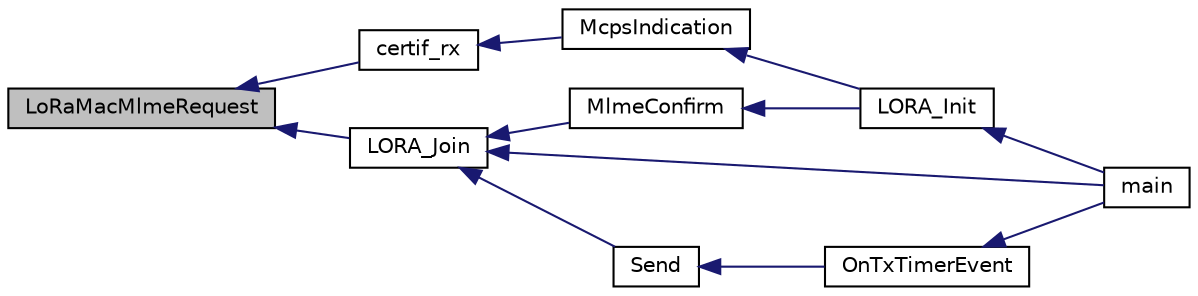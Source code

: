 digraph "LoRaMacMlmeRequest"
{
  edge [fontname="Helvetica",fontsize="10",labelfontname="Helvetica",labelfontsize="10"];
  node [fontname="Helvetica",fontsize="10",shape=record];
  rankdir="LR";
  Node262 [label="LoRaMacMlmeRequest",height=0.2,width=0.4,color="black", fillcolor="grey75", style="filled", fontcolor="black"];
  Node262 -> Node263 [dir="back",color="midnightblue",fontsize="10",style="solid"];
  Node263 [label="certif_rx",height=0.2,width=0.4,color="black", fillcolor="white", style="filled",URL="$lora-test_8h.html#ad5e51928ecf0cca8d4f33f9e9c10aba4"];
  Node263 -> Node264 [dir="back",color="midnightblue",fontsize="10",style="solid"];
  Node264 [label="McpsIndication",height=0.2,width=0.4,color="black", fillcolor="white", style="filled",URL="$lora_8c.html#aa62f56dcd70e02213fc6e5d0f04b3d1c",tooltip="MCPS-Indication event function "];
  Node264 -> Node265 [dir="back",color="midnightblue",fontsize="10",style="solid"];
  Node265 [label="LORA_Init",height=0.2,width=0.4,color="black", fillcolor="white", style="filled",URL="$lora_8h.html#a60e6c21550fcaf1cadb87454348046ad",tooltip="Lora Initialisation "];
  Node265 -> Node266 [dir="back",color="midnightblue",fontsize="10",style="solid"];
  Node266 [label="main",height=0.2,width=0.4,color="black", fillcolor="white", style="filled",URL="$main_8c.html#a840291bc02cba5474a4cb46a9b9566fe",tooltip="Main program "];
  Node262 -> Node267 [dir="back",color="midnightblue",fontsize="10",style="solid"];
  Node267 [label="LORA_Join",height=0.2,width=0.4,color="black", fillcolor="white", style="filled",URL="$lora_8h.html#a3671e53923a80ddbbd43e56342fd94fa",tooltip="Join a Lora Network in classA  if the device is ABP, this is a pass through functon ..."];
  Node267 -> Node268 [dir="back",color="midnightblue",fontsize="10",style="solid"];
  Node268 [label="MlmeConfirm",height=0.2,width=0.4,color="black", fillcolor="white", style="filled",URL="$lora_8c.html#ab72b68cc96c6187003c5dd6e325a74c7",tooltip="MLME-Confirm event function "];
  Node268 -> Node265 [dir="back",color="midnightblue",fontsize="10",style="solid"];
  Node267 -> Node266 [dir="back",color="midnightblue",fontsize="10",style="solid"];
  Node267 -> Node269 [dir="back",color="midnightblue",fontsize="10",style="solid"];
  Node269 [label="Send",height=0.2,width=0.4,color="black", fillcolor="white", style="filled",URL="$main_8c.html#ac96d7cf33dce81bb57a803bb3839d458"];
  Node269 -> Node270 [dir="back",color="midnightblue",fontsize="10",style="solid"];
  Node270 [label="OnTxTimerEvent",height=0.2,width=0.4,color="black", fillcolor="white", style="filled",URL="$main_8c.html#aa660732a6ebc018e235409094d603160"];
  Node270 -> Node266 [dir="back",color="midnightblue",fontsize="10",style="solid"];
}
